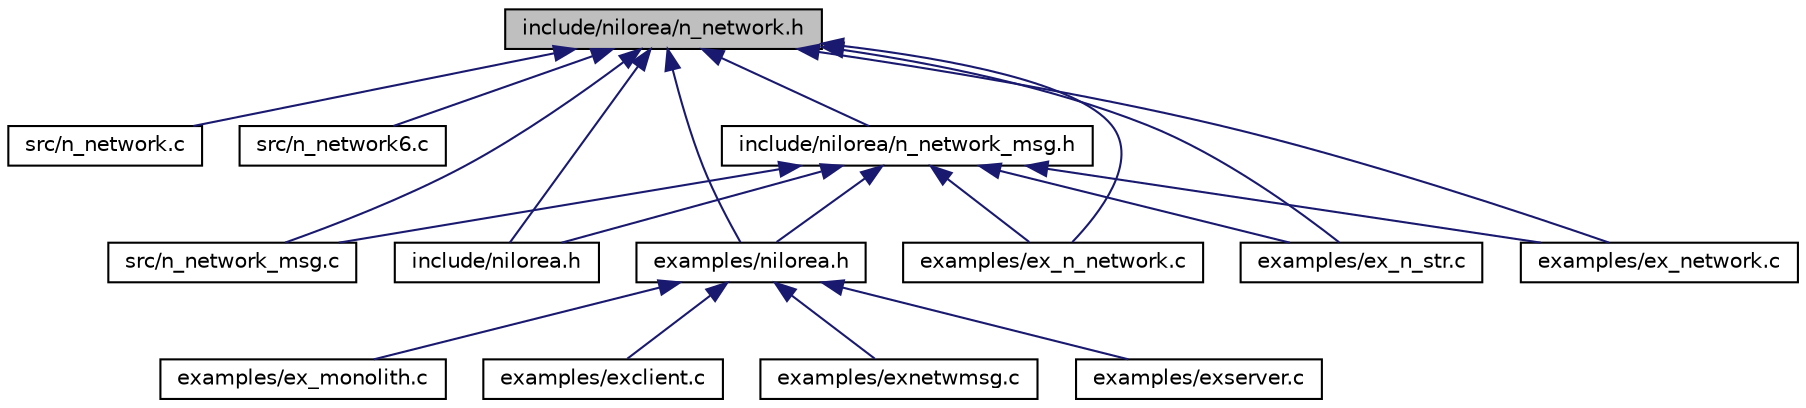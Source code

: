digraph G
{
  edge [fontname="Helvetica",fontsize="10",labelfontname="Helvetica",labelfontsize="10"];
  node [fontname="Helvetica",fontsize="10",shape=record];
  Node1 [label="include/nilorea/n_network.h",height=0.2,width=0.4,color="black", fillcolor="grey75", style="filled" fontcolor="black"];
  Node1 -> Node2 [dir=back,color="midnightblue",fontsize="10",style="solid",fontname="Helvetica"];
  Node2 [label="src/n_network.c",height=0.2,width=0.4,color="black", fillcolor="white", style="filled",URL="$n__network_8c.html"];
  Node1 -> Node3 [dir=back,color="midnightblue",fontsize="10",style="solid",fontname="Helvetica"];
  Node3 [label="src/n_network6.c",height=0.2,width=0.4,color="black", fillcolor="white", style="filled",URL="$n__network6_8c_source.html"];
  Node1 -> Node4 [dir=back,color="midnightblue",fontsize="10",style="solid",fontname="Helvetica"];
  Node4 [label="src/n_network_msg.c",height=0.2,width=0.4,color="black", fillcolor="white", style="filled",URL="$n__network__msg_8c.html"];
  Node1 -> Node5 [dir=back,color="midnightblue",fontsize="10",style="solid",fontname="Helvetica"];
  Node5 [label="include/nilorea/n_network_msg.h",height=0.2,width=0.4,color="black", fillcolor="white", style="filled",URL="$n__network__msg_8h.html"];
  Node5 -> Node4 [dir=back,color="midnightblue",fontsize="10",style="solid",fontname="Helvetica"];
  Node5 -> Node6 [dir=back,color="midnightblue",fontsize="10",style="solid",fontname="Helvetica"];
  Node6 [label="include/nilorea.h",height=0.2,width=0.4,color="black", fillcolor="white", style="filled",URL="$include_2nilorea_8h_source.html"];
  Node5 -> Node7 [dir=back,color="midnightblue",fontsize="10",style="solid",fontname="Helvetica"];
  Node7 [label="examples/nilorea.h",height=0.2,width=0.4,color="black", fillcolor="white", style="filled",URL="$examples_2nilorea_8h_source.html"];
  Node7 -> Node8 [dir=back,color="midnightblue",fontsize="10",style="solid",fontname="Helvetica"];
  Node8 [label="examples/ex_monolith.c",height=0.2,width=0.4,color="black", fillcolor="white", style="filled",URL="$ex__monolith_8c_source.html"];
  Node7 -> Node9 [dir=back,color="midnightblue",fontsize="10",style="solid",fontname="Helvetica"];
  Node9 [label="examples/exclient.c",height=0.2,width=0.4,color="black", fillcolor="white", style="filled",URL="$exclient_8c.html"];
  Node7 -> Node10 [dir=back,color="midnightblue",fontsize="10",style="solid",fontname="Helvetica"];
  Node10 [label="examples/exnetwmsg.c",height=0.2,width=0.4,color="black", fillcolor="white", style="filled",URL="$exnetwmsg_8c_source.html"];
  Node7 -> Node11 [dir=back,color="midnightblue",fontsize="10",style="solid",fontname="Helvetica"];
  Node11 [label="examples/exserver.c",height=0.2,width=0.4,color="black", fillcolor="white", style="filled",URL="$exserver_8c.html"];
  Node5 -> Node12 [dir=back,color="midnightblue",fontsize="10",style="solid",fontname="Helvetica"];
  Node12 [label="examples/ex_n_network.c",height=0.2,width=0.4,color="black", fillcolor="white", style="filled",URL="$ex__n__network_8c.html"];
  Node5 -> Node13 [dir=back,color="midnightblue",fontsize="10",style="solid",fontname="Helvetica"];
  Node13 [label="examples/ex_n_str.c",height=0.2,width=0.4,color="black", fillcolor="white", style="filled",URL="$ex__n__str_8c.html"];
  Node5 -> Node14 [dir=back,color="midnightblue",fontsize="10",style="solid",fontname="Helvetica"];
  Node14 [label="examples/ex_network.c",height=0.2,width=0.4,color="black", fillcolor="white", style="filled",URL="$ex__network_8c_source.html"];
  Node1 -> Node6 [dir=back,color="midnightblue",fontsize="10",style="solid",fontname="Helvetica"];
  Node1 -> Node7 [dir=back,color="midnightblue",fontsize="10",style="solid",fontname="Helvetica"];
  Node1 -> Node12 [dir=back,color="midnightblue",fontsize="10",style="solid",fontname="Helvetica"];
  Node1 -> Node13 [dir=back,color="midnightblue",fontsize="10",style="solid",fontname="Helvetica"];
  Node1 -> Node14 [dir=back,color="midnightblue",fontsize="10",style="solid",fontname="Helvetica"];
}

